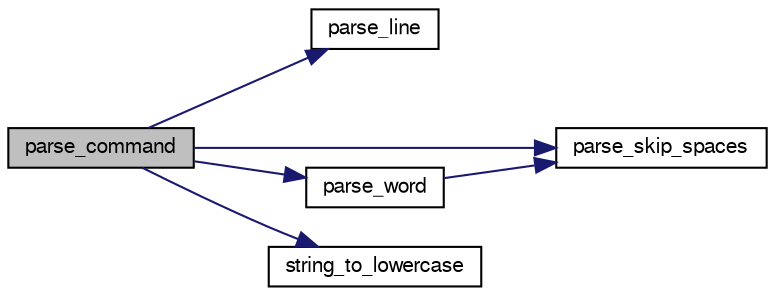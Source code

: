 digraph "parse_command"
{
 // LATEX_PDF_SIZE
  bgcolor="transparent";
  edge [fontname="FreeSans",fontsize="10",labelfontname="FreeSans",labelfontsize="10"];
  node [fontname="FreeSans",fontsize="10",shape=record];
  rankdir="LR";
  Node1 [label="parse_command",height=0.2,width=0.4,color="black", fillcolor="grey75", style="filled", fontcolor="black",tooltip="Parse a command."];
  Node1 -> Node2 [color="midnightblue",fontsize="10",style="solid",fontname="FreeSans"];
  Node2 [label="parse_line",height=0.2,width=0.4,color="black",URL="$util_8c.html#a8648973bfd6c3001cd5ebe5268662f1e",tooltip="Parse a line."];
  Node1 -> Node3 [color="midnightblue",fontsize="10",style="solid",fontname="FreeSans"];
  Node3 [label="parse_skip_spaces",height=0.2,width=0.4,color="black",URL="$util_8c.html#a35508e8fcec689d875231b2f93fbe4a5",tooltip="Skip spaces."];
  Node1 -> Node4 [color="midnightblue",fontsize="10",style="solid",fontname="FreeSans"];
  Node4 [label="parse_word",height=0.2,width=0.4,color="black",URL="$util_8c.html#a37223454580e3fd41f4bddb3c3970da5",tooltip="Parse a word."];
  Node4 -> Node3 [color="midnightblue",fontsize="10",style="solid",fontname="FreeSans"];
  Node1 -> Node5 [color="midnightblue",fontsize="10",style="solid",fontname="FreeSans"];
  Node5 [label="string_to_lowercase",height=0.2,width=0.4,color="black",URL="$util_8c.html#a63f0d8023994d5b47de94f80738870e8",tooltip="Change all char of a string to lowercase."];
}
